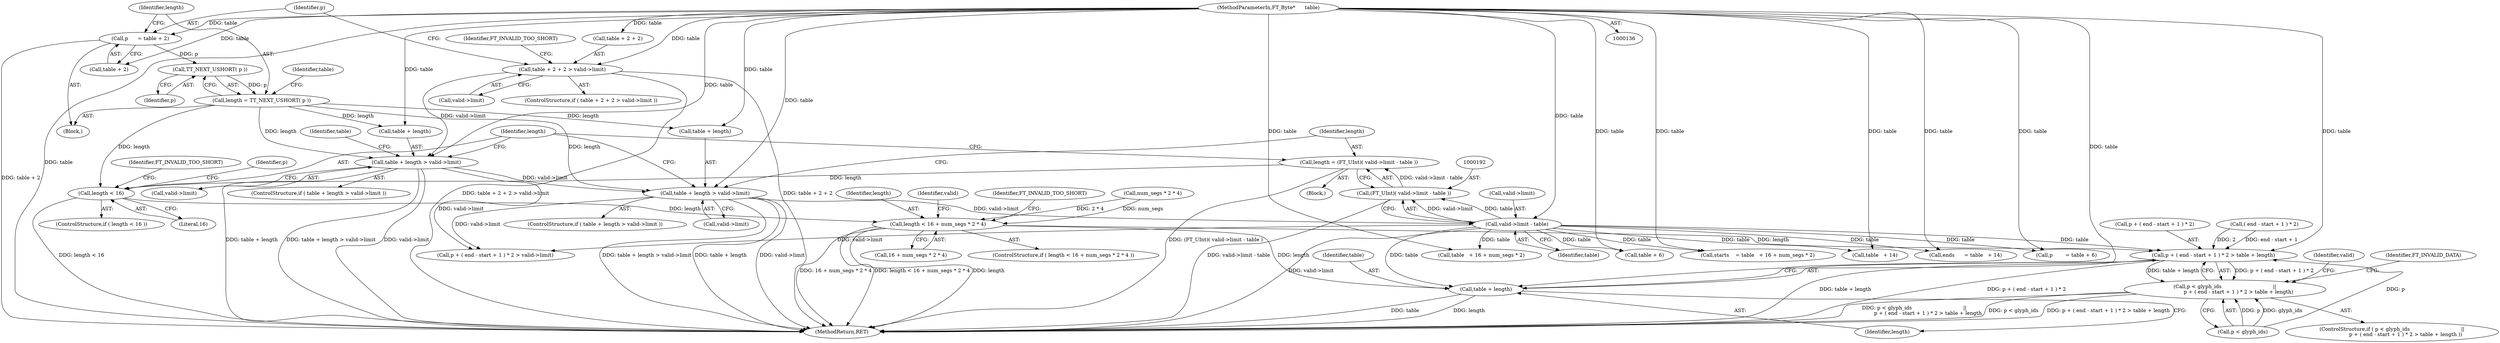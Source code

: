 digraph "0_savannah_9bd20b7304aae61de5d50ac359cf27132bafd4c1@integer" {
"1000189" [label="(Call,length = (FT_UInt)( valid->limit - table ))"];
"1000191" [label="(Call,(FT_UInt)( valid->limit - table ))"];
"1000193" [label="(Call,valid->limit - table)"];
"1000181" [label="(Call,table + length > valid->limit)"];
"1000137" [label="(MethodParameterIn,FT_Byte*      table)"];
"1000168" [label="(Call,length = TT_NEXT_USHORT( p ))"];
"1000170" [label="(Call,TT_NEXT_USHORT( p ))"];
"1000163" [label="(Call,p      = table + 2)"];
"1000173" [label="(Call,table + length > valid->limit)"];
"1000153" [label="(Call,table + 2 + 2 > valid->limit)"];
"1000199" [label="(Call,length < 16)"];
"1000228" [label="(Call,length < 16 + num_segs * 2 * 4)"];
"1000472" [label="(Call,p + ( end - start + 1 ) * 2 > table + length)"];
"1000468" [label="(Call,p < glyph_ids                                ||\n                 p + ( end - start + 1 ) * 2 > table + length)"];
"1000482" [label="(Call,table + length)"];
"1000483" [label="(Identifier,table)"];
"1000171" [label="(Identifier,p)"];
"1000241" [label="(Identifier,valid)"];
"1000237" [label="(Identifier,FT_INVALID_TOO_SHORT)"];
"1000198" [label="(ControlStructure,if ( length < 16 ))"];
"1000154" [label="(Call,table + 2 + 2)"];
"1000484" [label="(Identifier,length)"];
"1000199" [label="(Call,length < 16)"];
"1000185" [label="(Call,valid->limit)"];
"1000165" [label="(Call,table + 2)"];
"1000174" [label="(Call,table + length)"];
"1000172" [label="(ControlStructure,if ( table + length > valid->limit ))"];
"1000204" [label="(Identifier,p)"];
"1000162" [label="(Identifier,FT_INVALID_TOO_SHORT)"];
"1000201" [label="(Literal,16)"];
"1000202" [label="(Identifier,FT_INVALID_TOO_SHORT)"];
"1000170" [label="(Call,TT_NEXT_USHORT( p ))"];
"1000303" [label="(Call,table   + 16 + num_segs * 2)"];
"1000525" [label="(Identifier,valid)"];
"1000232" [label="(Call,num_segs * 2 * 4)"];
"1000163" [label="(Call,p      = table + 2)"];
"1000181" [label="(Call,table + length > valid->limit)"];
"1000182" [label="(Call,table + length)"];
"1000228" [label="(Call,length < 16 + num_segs * 2 * 4)"];
"1000230" [label="(Call,16 + num_segs * 2 * 4)"];
"1000203" [label="(Call,p        = table + 6)"];
"1000197" [label="(Identifier,table)"];
"1000468" [label="(Call,p < glyph_ids                                ||\n                 p + ( end - start + 1 ) * 2 > table + length)"];
"1000177" [label="(Call,valid->limit)"];
"1000188" [label="(Block,)"];
"1000159" [label="(Call,valid->limit)"];
"1000472" [label="(Call,p + ( end - start + 1 ) * 2 > table + length)"];
"1000601" [label="(MethodReturn,RET)"];
"1000205" [label="(Call,table + 6)"];
"1000173" [label="(Call,table + length > valid->limit)"];
"1000183" [label="(Identifier,table)"];
"1000152" [label="(ControlStructure,if ( table + 2 + 2 > valid->limit ))"];
"1000164" [label="(Identifier,p)"];
"1000229" [label="(Identifier,length)"];
"1000473" [label="(Call,p + ( end - start + 1 ) * 2)"];
"1000467" [label="(ControlStructure,if ( p < glyph_ids                                ||\n                 p + ( end - start + 1 ) * 2 > table + length ))"];
"1000194" [label="(Call,valid->limit)"];
"1000193" [label="(Call,valid->limit - table)"];
"1000482" [label="(Call,table + length)"];
"1000189" [label="(Call,length = (FT_UInt)( valid->limit - table ))"];
"1000191" [label="(Call,(FT_UInt)( valid->limit - table ))"];
"1000485" [label="(Identifier,FT_INVALID_DATA)"];
"1000137" [label="(MethodParameterIn,FT_Byte*      table)"];
"1000169" [label="(Identifier,length)"];
"1000296" [label="(Call,ends      = table   + 14)"];
"1000139" [label="(Block,)"];
"1000475" [label="(Call,( end - start + 1 ) * 2)"];
"1000508" [label="(Call,p + ( end - start + 1 ) * 2 > valid->limit)"];
"1000153" [label="(Call,table + 2 + 2 > valid->limit)"];
"1000227" [label="(ControlStructure,if ( length < 16 + num_segs * 2 * 4 ))"];
"1000301" [label="(Call,starts    = table   + 16 + num_segs * 2)"];
"1000469" [label="(Call,p < glyph_ids)"];
"1000175" [label="(Identifier,table)"];
"1000298" [label="(Call,table   + 14)"];
"1000168" [label="(Call,length = TT_NEXT_USHORT( p ))"];
"1000190" [label="(Identifier,length)"];
"1000180" [label="(ControlStructure,if ( table + length > valid->limit ))"];
"1000200" [label="(Identifier,length)"];
"1000189" -> "1000188"  [label="AST: "];
"1000189" -> "1000191"  [label="CFG: "];
"1000190" -> "1000189"  [label="AST: "];
"1000191" -> "1000189"  [label="AST: "];
"1000200" -> "1000189"  [label="CFG: "];
"1000189" -> "1000601"  [label="DDG: (FT_UInt)( valid->limit - table )"];
"1000191" -> "1000189"  [label="DDG: valid->limit - table"];
"1000189" -> "1000199"  [label="DDG: length"];
"1000191" -> "1000193"  [label="CFG: "];
"1000192" -> "1000191"  [label="AST: "];
"1000193" -> "1000191"  [label="AST: "];
"1000191" -> "1000601"  [label="DDG: valid->limit - table"];
"1000193" -> "1000191"  [label="DDG: valid->limit"];
"1000193" -> "1000191"  [label="DDG: table"];
"1000193" -> "1000197"  [label="CFG: "];
"1000194" -> "1000193"  [label="AST: "];
"1000197" -> "1000193"  [label="AST: "];
"1000193" -> "1000601"  [label="DDG: valid->limit"];
"1000181" -> "1000193"  [label="DDG: valid->limit"];
"1000137" -> "1000193"  [label="DDG: table"];
"1000193" -> "1000203"  [label="DDG: table"];
"1000193" -> "1000205"  [label="DDG: table"];
"1000193" -> "1000296"  [label="DDG: table"];
"1000193" -> "1000298"  [label="DDG: table"];
"1000193" -> "1000301"  [label="DDG: table"];
"1000193" -> "1000303"  [label="DDG: table"];
"1000193" -> "1000472"  [label="DDG: table"];
"1000193" -> "1000482"  [label="DDG: table"];
"1000193" -> "1000508"  [label="DDG: valid->limit"];
"1000181" -> "1000180"  [label="AST: "];
"1000181" -> "1000185"  [label="CFG: "];
"1000182" -> "1000181"  [label="AST: "];
"1000185" -> "1000181"  [label="AST: "];
"1000190" -> "1000181"  [label="CFG: "];
"1000200" -> "1000181"  [label="CFG: "];
"1000181" -> "1000601"  [label="DDG: table + length"];
"1000181" -> "1000601"  [label="DDG: valid->limit"];
"1000181" -> "1000601"  [label="DDG: table + length > valid->limit"];
"1000137" -> "1000181"  [label="DDG: table"];
"1000168" -> "1000181"  [label="DDG: length"];
"1000173" -> "1000181"  [label="DDG: valid->limit"];
"1000181" -> "1000508"  [label="DDG: valid->limit"];
"1000137" -> "1000136"  [label="AST: "];
"1000137" -> "1000601"  [label="DDG: table"];
"1000137" -> "1000153"  [label="DDG: table"];
"1000137" -> "1000154"  [label="DDG: table"];
"1000137" -> "1000163"  [label="DDG: table"];
"1000137" -> "1000165"  [label="DDG: table"];
"1000137" -> "1000173"  [label="DDG: table"];
"1000137" -> "1000174"  [label="DDG: table"];
"1000137" -> "1000182"  [label="DDG: table"];
"1000137" -> "1000203"  [label="DDG: table"];
"1000137" -> "1000205"  [label="DDG: table"];
"1000137" -> "1000296"  [label="DDG: table"];
"1000137" -> "1000298"  [label="DDG: table"];
"1000137" -> "1000301"  [label="DDG: table"];
"1000137" -> "1000303"  [label="DDG: table"];
"1000137" -> "1000472"  [label="DDG: table"];
"1000137" -> "1000482"  [label="DDG: table"];
"1000168" -> "1000139"  [label="AST: "];
"1000168" -> "1000170"  [label="CFG: "];
"1000169" -> "1000168"  [label="AST: "];
"1000170" -> "1000168"  [label="AST: "];
"1000175" -> "1000168"  [label="CFG: "];
"1000170" -> "1000168"  [label="DDG: p"];
"1000168" -> "1000173"  [label="DDG: length"];
"1000168" -> "1000174"  [label="DDG: length"];
"1000168" -> "1000182"  [label="DDG: length"];
"1000168" -> "1000199"  [label="DDG: length"];
"1000170" -> "1000171"  [label="CFG: "];
"1000171" -> "1000170"  [label="AST: "];
"1000163" -> "1000170"  [label="DDG: p"];
"1000163" -> "1000139"  [label="AST: "];
"1000163" -> "1000165"  [label="CFG: "];
"1000164" -> "1000163"  [label="AST: "];
"1000165" -> "1000163"  [label="AST: "];
"1000169" -> "1000163"  [label="CFG: "];
"1000163" -> "1000601"  [label="DDG: table + 2"];
"1000173" -> "1000172"  [label="AST: "];
"1000173" -> "1000177"  [label="CFG: "];
"1000174" -> "1000173"  [label="AST: "];
"1000177" -> "1000173"  [label="AST: "];
"1000183" -> "1000173"  [label="CFG: "];
"1000200" -> "1000173"  [label="CFG: "];
"1000173" -> "1000601"  [label="DDG: table + length > valid->limit"];
"1000173" -> "1000601"  [label="DDG: valid->limit"];
"1000173" -> "1000601"  [label="DDG: table + length"];
"1000153" -> "1000173"  [label="DDG: valid->limit"];
"1000173" -> "1000508"  [label="DDG: valid->limit"];
"1000153" -> "1000152"  [label="AST: "];
"1000153" -> "1000159"  [label="CFG: "];
"1000154" -> "1000153"  [label="AST: "];
"1000159" -> "1000153"  [label="AST: "];
"1000162" -> "1000153"  [label="CFG: "];
"1000164" -> "1000153"  [label="CFG: "];
"1000153" -> "1000601"  [label="DDG: table + 2 + 2 > valid->limit"];
"1000153" -> "1000601"  [label="DDG: table + 2 + 2"];
"1000199" -> "1000198"  [label="AST: "];
"1000199" -> "1000201"  [label="CFG: "];
"1000200" -> "1000199"  [label="AST: "];
"1000201" -> "1000199"  [label="AST: "];
"1000202" -> "1000199"  [label="CFG: "];
"1000204" -> "1000199"  [label="CFG: "];
"1000199" -> "1000601"  [label="DDG: length < 16"];
"1000199" -> "1000228"  [label="DDG: length"];
"1000228" -> "1000227"  [label="AST: "];
"1000228" -> "1000230"  [label="CFG: "];
"1000229" -> "1000228"  [label="AST: "];
"1000230" -> "1000228"  [label="AST: "];
"1000237" -> "1000228"  [label="CFG: "];
"1000241" -> "1000228"  [label="CFG: "];
"1000228" -> "1000601"  [label="DDG: length < 16 + num_segs * 2 * 4"];
"1000228" -> "1000601"  [label="DDG: length"];
"1000228" -> "1000601"  [label="DDG: 16 + num_segs * 2 * 4"];
"1000232" -> "1000228"  [label="DDG: num_segs"];
"1000232" -> "1000228"  [label="DDG: 2 * 4"];
"1000228" -> "1000472"  [label="DDG: length"];
"1000228" -> "1000482"  [label="DDG: length"];
"1000472" -> "1000468"  [label="AST: "];
"1000472" -> "1000482"  [label="CFG: "];
"1000473" -> "1000472"  [label="AST: "];
"1000482" -> "1000472"  [label="AST: "];
"1000468" -> "1000472"  [label="CFG: "];
"1000472" -> "1000601"  [label="DDG: p + ( end - start + 1 ) * 2"];
"1000472" -> "1000601"  [label="DDG: table + length"];
"1000472" -> "1000468"  [label="DDG: p + ( end - start + 1 ) * 2"];
"1000472" -> "1000468"  [label="DDG: table + length"];
"1000469" -> "1000472"  [label="DDG: p"];
"1000475" -> "1000472"  [label="DDG: end - start + 1"];
"1000475" -> "1000472"  [label="DDG: 2"];
"1000468" -> "1000467"  [label="AST: "];
"1000468" -> "1000469"  [label="CFG: "];
"1000469" -> "1000468"  [label="AST: "];
"1000485" -> "1000468"  [label="CFG: "];
"1000525" -> "1000468"  [label="CFG: "];
"1000468" -> "1000601"  [label="DDG: p + ( end - start + 1 ) * 2 > table + length"];
"1000468" -> "1000601"  [label="DDG: p < glyph_ids                                ||\n                 p + ( end - start + 1 ) * 2 > table + length"];
"1000468" -> "1000601"  [label="DDG: p < glyph_ids"];
"1000469" -> "1000468"  [label="DDG: p"];
"1000469" -> "1000468"  [label="DDG: glyph_ids"];
"1000482" -> "1000484"  [label="CFG: "];
"1000483" -> "1000482"  [label="AST: "];
"1000484" -> "1000482"  [label="AST: "];
"1000482" -> "1000601"  [label="DDG: table"];
"1000482" -> "1000601"  [label="DDG: length"];
}
